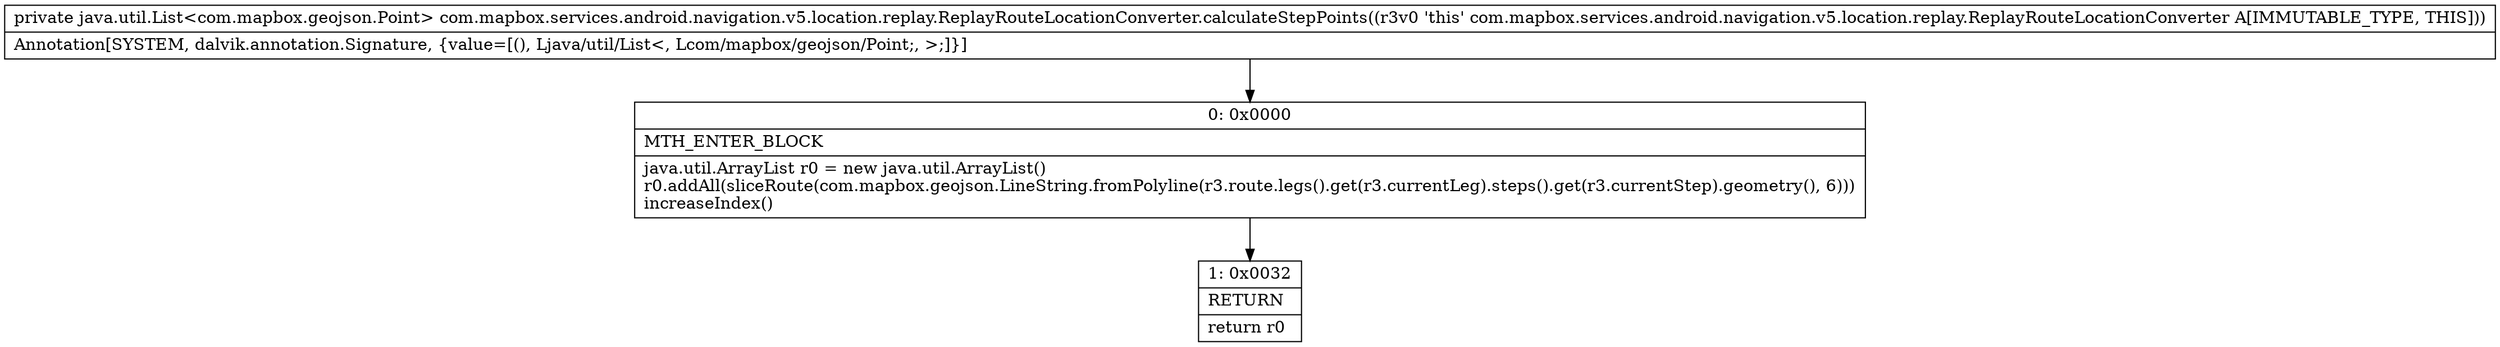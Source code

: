 digraph "CFG forcom.mapbox.services.android.navigation.v5.location.replay.ReplayRouteLocationConverter.calculateStepPoints()Ljava\/util\/List;" {
Node_0 [shape=record,label="{0\:\ 0x0000|MTH_ENTER_BLOCK\l|java.util.ArrayList r0 = new java.util.ArrayList()\lr0.addAll(sliceRoute(com.mapbox.geojson.LineString.fromPolyline(r3.route.legs().get(r3.currentLeg).steps().get(r3.currentStep).geometry(), 6)))\lincreaseIndex()\l}"];
Node_1 [shape=record,label="{1\:\ 0x0032|RETURN\l|return r0\l}"];
MethodNode[shape=record,label="{private java.util.List\<com.mapbox.geojson.Point\> com.mapbox.services.android.navigation.v5.location.replay.ReplayRouteLocationConverter.calculateStepPoints((r3v0 'this' com.mapbox.services.android.navigation.v5.location.replay.ReplayRouteLocationConverter A[IMMUTABLE_TYPE, THIS]))  | Annotation[SYSTEM, dalvik.annotation.Signature, \{value=[(), Ljava\/util\/List\<, Lcom\/mapbox\/geojson\/Point;, \>;]\}]\l}"];
MethodNode -> Node_0;
Node_0 -> Node_1;
}

